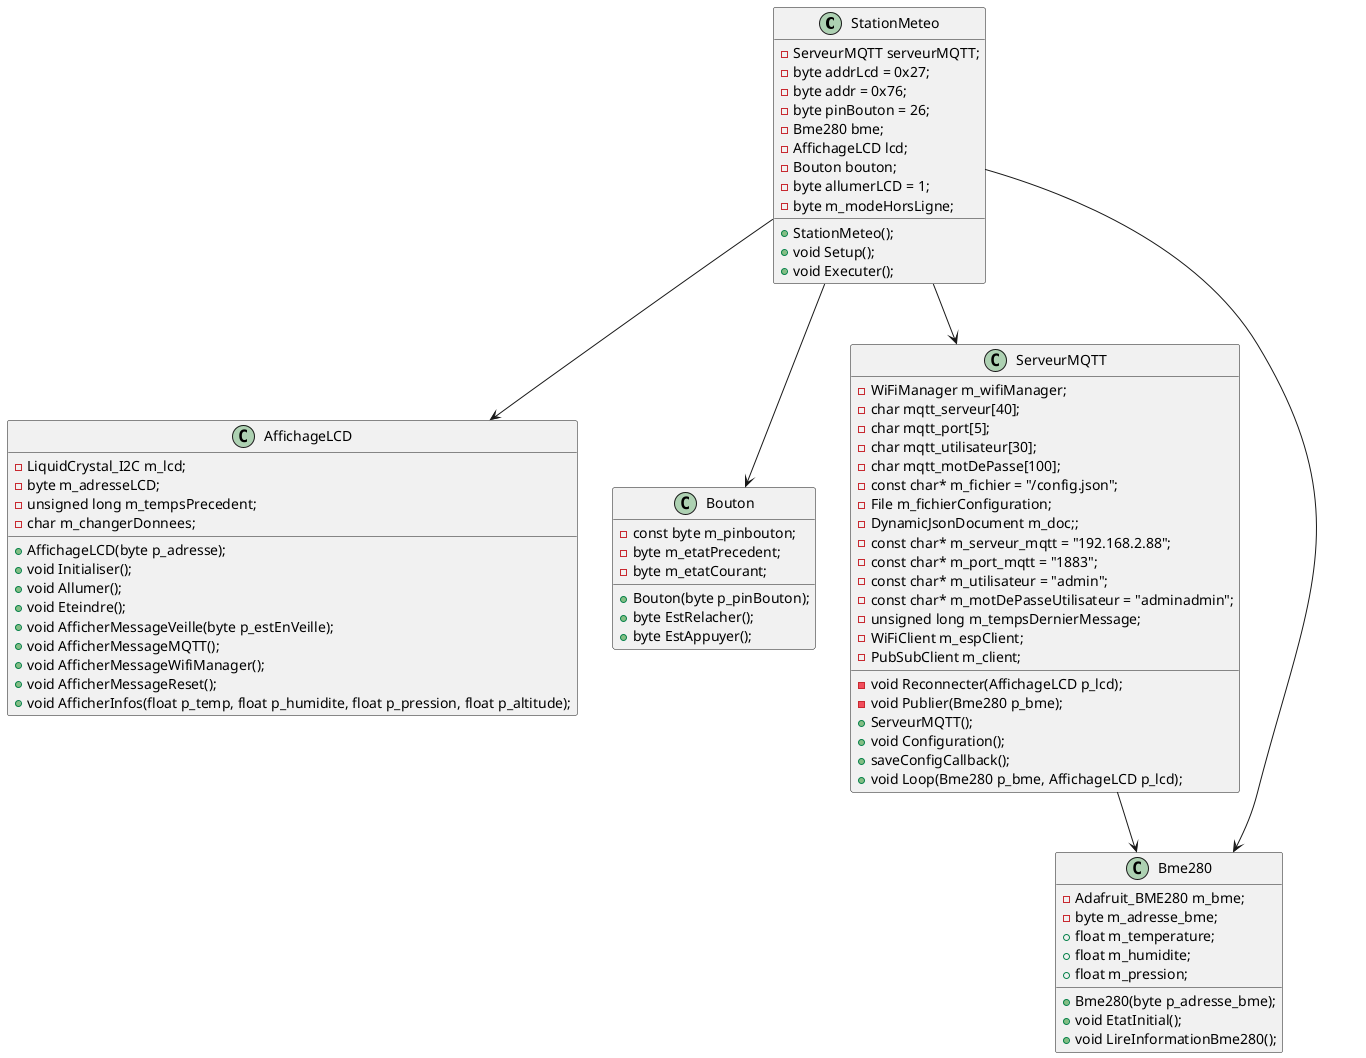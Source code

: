 @startuml StationMeteo

class StationMeteo {
    - ServeurMQTT serveurMQTT;
    - byte addrLcd = 0x27;
    - byte addr = 0x76;
    - byte pinBouton = 26;
    - Bme280 bme;
    - AffichageLCD lcd;
    - Bouton bouton;
    - byte allumerLCD = 1;
    - byte m_modeHorsLigne;
    
    + StationMeteo();
    + void Setup();
    + void Executer();
}

class Bme280 {
    - Adafruit_BME280 m_bme;
    - byte m_adresse_bme;
    + float m_temperature;
    + float m_humidite;
    + float m_pression;

    + Bme280(byte p_adresse_bme);
    + void EtatInitial();
    + void LireInformationBme280();
}

class AffichageLCD {
    - LiquidCrystal_I2C m_lcd;
    - byte m_adresseLCD;
    - unsigned long m_tempsPrecedent;
    - char m_changerDonnees;

    + AffichageLCD(byte p_adresse);
    + void Initialiser();
    + void Allumer();
    + void Eteindre();
    + void AfficherMessageVeille(byte p_estEnVeille);
    + void AfficherMessageMQTT();
    + void AfficherMessageWifiManager();
    + void AfficherMessageReset();
    + void AfficherInfos(float p_temp, float p_humidite, float p_pression, float p_altitude);
}

class Bouton {
    - const byte m_pinbouton;
    - byte m_etatPrecedent;
    - byte m_etatCourant;

    + Bouton(byte p_pinBouton);
    + byte EstRelacher();
    + byte EstAppuyer();
}

class ServeurMQTT {
    - WiFiManager m_wifiManager;
    - char mqtt_serveur[40];
    - char mqtt_port[5];
    - char mqtt_utilisateur[30];
    - char mqtt_motDePasse[100];
    - const char* m_fichier = "/config.json";
    - File m_fichierConfiguration;
    - DynamicJsonDocument m_doc;;
    - const char* m_serveur_mqtt = "192.168.2.88";
    - const char* m_port_mqtt = "1883";
    - const char* m_utilisateur = "admin";
    - const char* m_motDePasseUtilisateur = "adminadmin";
    - unsigned long m_tempsDernierMessage;
    - WiFiClient m_espClient;
    - PubSubClient m_client;

    - void Reconnecter(AffichageLCD p_lcd);
    - void Publier(Bme280 p_bme);
    + ServeurMQTT();
    + void Configuration();
    + saveConfigCallback();
    + void Loop(Bme280 p_bme, AffichageLCD p_lcd);
}

ServeurMQTT --> Bme280
StationMeteo --> ServeurMQTT
StationMeteo --> AffichageLCD
Bme280 <-- StationMeteo
StationMeteo --> Bouton
@enduml